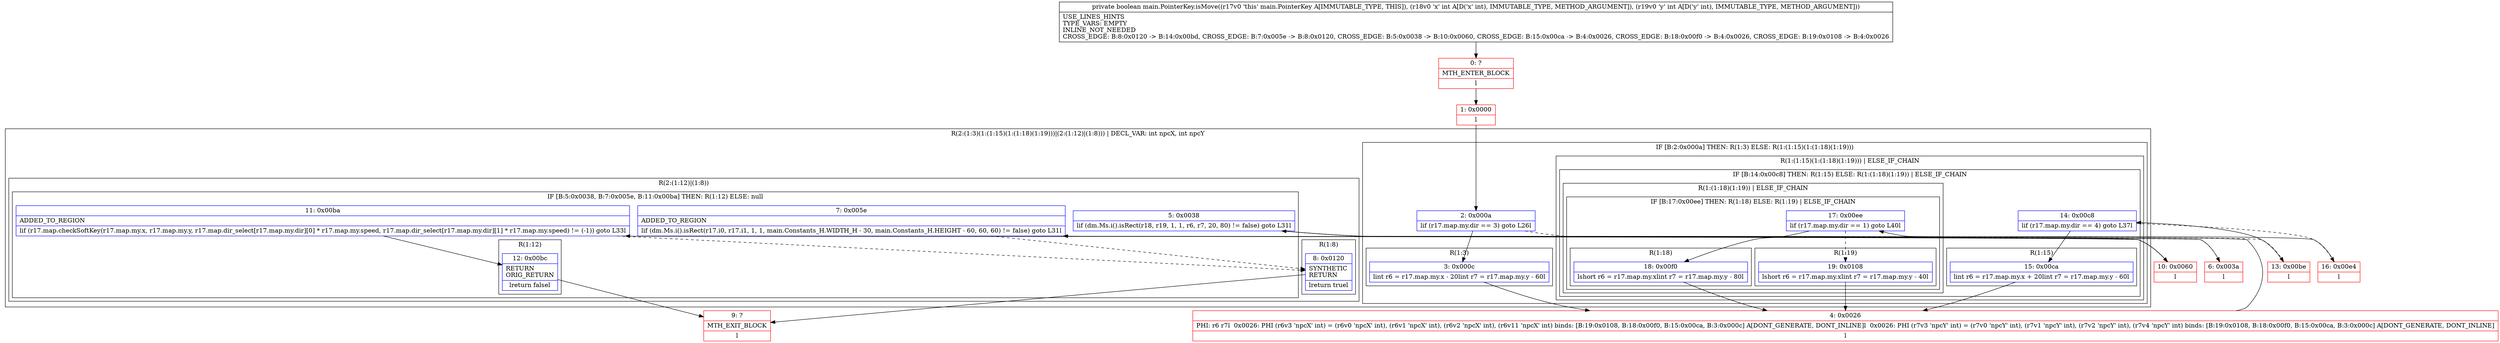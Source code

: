 digraph "CFG formain.PointerKey.isMove(II)Z" {
subgraph cluster_Region_1194648654 {
label = "R(2:(1:3)(1:(1:15)(1:(1:18)(1:19)))|(2:(1:12)|(1:8))) | DECL_VAR: int npcX, int npcY\l";
node [shape=record,color=blue];
subgraph cluster_IfRegion_1248211511 {
label = "IF [B:2:0x000a] THEN: R(1:3) ELSE: R(1:(1:15)(1:(1:18)(1:19)))";
node [shape=record,color=blue];
Node_2 [shape=record,label="{2\:\ 0x000a|lif (r17.map.my.dir == 3) goto L26l}"];
subgraph cluster_Region_1299174336 {
label = "R(1:3)";
node [shape=record,color=blue];
Node_3 [shape=record,label="{3\:\ 0x000c|lint r6 = r17.map.my.x \- 20lint r7 = r17.map.my.y \- 60l}"];
}
subgraph cluster_Region_1905143647 {
label = "R(1:(1:15)(1:(1:18)(1:19))) | ELSE_IF_CHAIN\l";
node [shape=record,color=blue];
subgraph cluster_IfRegion_1093613578 {
label = "IF [B:14:0x00c8] THEN: R(1:15) ELSE: R(1:(1:18)(1:19)) | ELSE_IF_CHAIN\l";
node [shape=record,color=blue];
Node_14 [shape=record,label="{14\:\ 0x00c8|lif (r17.map.my.dir == 4) goto L37l}"];
subgraph cluster_Region_816053344 {
label = "R(1:15)";
node [shape=record,color=blue];
Node_15 [shape=record,label="{15\:\ 0x00ca|lint r6 = r17.map.my.x + 20lint r7 = r17.map.my.y \- 60l}"];
}
subgraph cluster_Region_567911157 {
label = "R(1:(1:18)(1:19)) | ELSE_IF_CHAIN\l";
node [shape=record,color=blue];
subgraph cluster_IfRegion_1523964787 {
label = "IF [B:17:0x00ee] THEN: R(1:18) ELSE: R(1:19) | ELSE_IF_CHAIN\l";
node [shape=record,color=blue];
Node_17 [shape=record,label="{17\:\ 0x00ee|lif (r17.map.my.dir == 1) goto L40l}"];
subgraph cluster_Region_252873882 {
label = "R(1:18)";
node [shape=record,color=blue];
Node_18 [shape=record,label="{18\:\ 0x00f0|lshort r6 = r17.map.my.xlint r7 = r17.map.my.y \- 80l}"];
}
subgraph cluster_Region_1171028915 {
label = "R(1:19)";
node [shape=record,color=blue];
Node_19 [shape=record,label="{19\:\ 0x0108|lshort r6 = r17.map.my.xlint r7 = r17.map.my.y \- 40l}"];
}
}
}
}
}
}
subgraph cluster_Region_1520559009 {
label = "R(2:(1:12)|(1:8))";
node [shape=record,color=blue];
subgraph cluster_IfRegion_1660317591 {
label = "IF [B:5:0x0038, B:7:0x005e, B:11:0x00ba] THEN: R(1:12) ELSE: null";
node [shape=record,color=blue];
Node_5 [shape=record,label="{5\:\ 0x0038|lif (dm.Ms.i().isRect(r18, r19, 1, 1, r6, r7, 20, 80) != false) goto L31l}"];
Node_7 [shape=record,label="{7\:\ 0x005e|ADDED_TO_REGION\l|lif (dm.Ms.i().isRect(r17.i0, r17.i1, 1, 1, main.Constants_H.WIDTH_H \- 30, main.Constants_H.HEIGHT \- 60, 60, 60) != false) goto L31l}"];
Node_11 [shape=record,label="{11\:\ 0x00ba|ADDED_TO_REGION\l|lif (r17.map.checkSoftKey(r17.map.my.x, r17.map.my.y, r17.map.dir_select[r17.map.my.dir][0] * r17.map.my.speed, r17.map.dir_select[r17.map.my.dir][1] * r17.map.my.speed) != (\-1)) goto L33l}"];
subgraph cluster_Region_248821558 {
label = "R(1:12)";
node [shape=record,color=blue];
Node_12 [shape=record,label="{12\:\ 0x00bc|RETURN\lORIG_RETURN\l|lreturn falsel}"];
}
}
subgraph cluster_Region_2058288092 {
label = "R(1:8)";
node [shape=record,color=blue];
Node_8 [shape=record,label="{8\:\ 0x0120|SYNTHETIC\lRETURN\l|lreturn truel}"];
}
}
}
Node_0 [shape=record,color=red,label="{0\:\ ?|MTH_ENTER_BLOCK\l|l}"];
Node_1 [shape=record,color=red,label="{1\:\ 0x0000|l}"];
Node_4 [shape=record,color=red,label="{4\:\ 0x0026|PHI: r6 r7l  0x0026: PHI (r6v3 'npcX' int) = (r6v0 'npcX' int), (r6v1 'npcX' int), (r6v2 'npcX' int), (r6v11 'npcX' int) binds: [B:19:0x0108, B:18:0x00f0, B:15:0x00ca, B:3:0x000c] A[DONT_GENERATE, DONT_INLINE]l  0x0026: PHI (r7v3 'npcY' int) = (r7v0 'npcY' int), (r7v1 'npcY' int), (r7v2 'npcY' int), (r7v4 'npcY' int) binds: [B:19:0x0108, B:18:0x00f0, B:15:0x00ca, B:3:0x000c] A[DONT_GENERATE, DONT_INLINE]\l|l}"];
Node_6 [shape=record,color=red,label="{6\:\ 0x003a|l}"];
Node_9 [shape=record,color=red,label="{9\:\ ?|MTH_EXIT_BLOCK\l|l}"];
Node_10 [shape=record,color=red,label="{10\:\ 0x0060|l}"];
Node_13 [shape=record,color=red,label="{13\:\ 0x00be|l}"];
Node_16 [shape=record,color=red,label="{16\:\ 0x00e4|l}"];
MethodNode[shape=record,label="{private boolean main.PointerKey.isMove((r17v0 'this' main.PointerKey A[IMMUTABLE_TYPE, THIS]), (r18v0 'x' int A[D('x' int), IMMUTABLE_TYPE, METHOD_ARGUMENT]), (r19v0 'y' int A[D('y' int), IMMUTABLE_TYPE, METHOD_ARGUMENT]))  | USE_LINES_HINTS\lTYPE_VARS: EMPTY\lINLINE_NOT_NEEDED\lCROSS_EDGE: B:8:0x0120 \-\> B:14:0x00bd, CROSS_EDGE: B:7:0x005e \-\> B:8:0x0120, CROSS_EDGE: B:5:0x0038 \-\> B:10:0x0060, CROSS_EDGE: B:15:0x00ca \-\> B:4:0x0026, CROSS_EDGE: B:18:0x00f0 \-\> B:4:0x0026, CROSS_EDGE: B:19:0x0108 \-\> B:4:0x0026\l}"];
MethodNode -> Node_0;
Node_2 -> Node_3;
Node_2 -> Node_13[style=dashed];
Node_3 -> Node_4;
Node_14 -> Node_15;
Node_14 -> Node_16[style=dashed];
Node_15 -> Node_4;
Node_17 -> Node_18;
Node_17 -> Node_19[style=dashed];
Node_18 -> Node_4;
Node_19 -> Node_4;
Node_5 -> Node_6[style=dashed];
Node_5 -> Node_10;
Node_7 -> Node_10;
Node_7 -> Node_8[style=dashed];
Node_11 -> Node_12;
Node_11 -> Node_8[style=dashed];
Node_12 -> Node_9;
Node_8 -> Node_9;
Node_0 -> Node_1;
Node_1 -> Node_2;
Node_4 -> Node_5;
Node_6 -> Node_7;
Node_10 -> Node_11;
Node_13 -> Node_14;
Node_16 -> Node_17;
}

